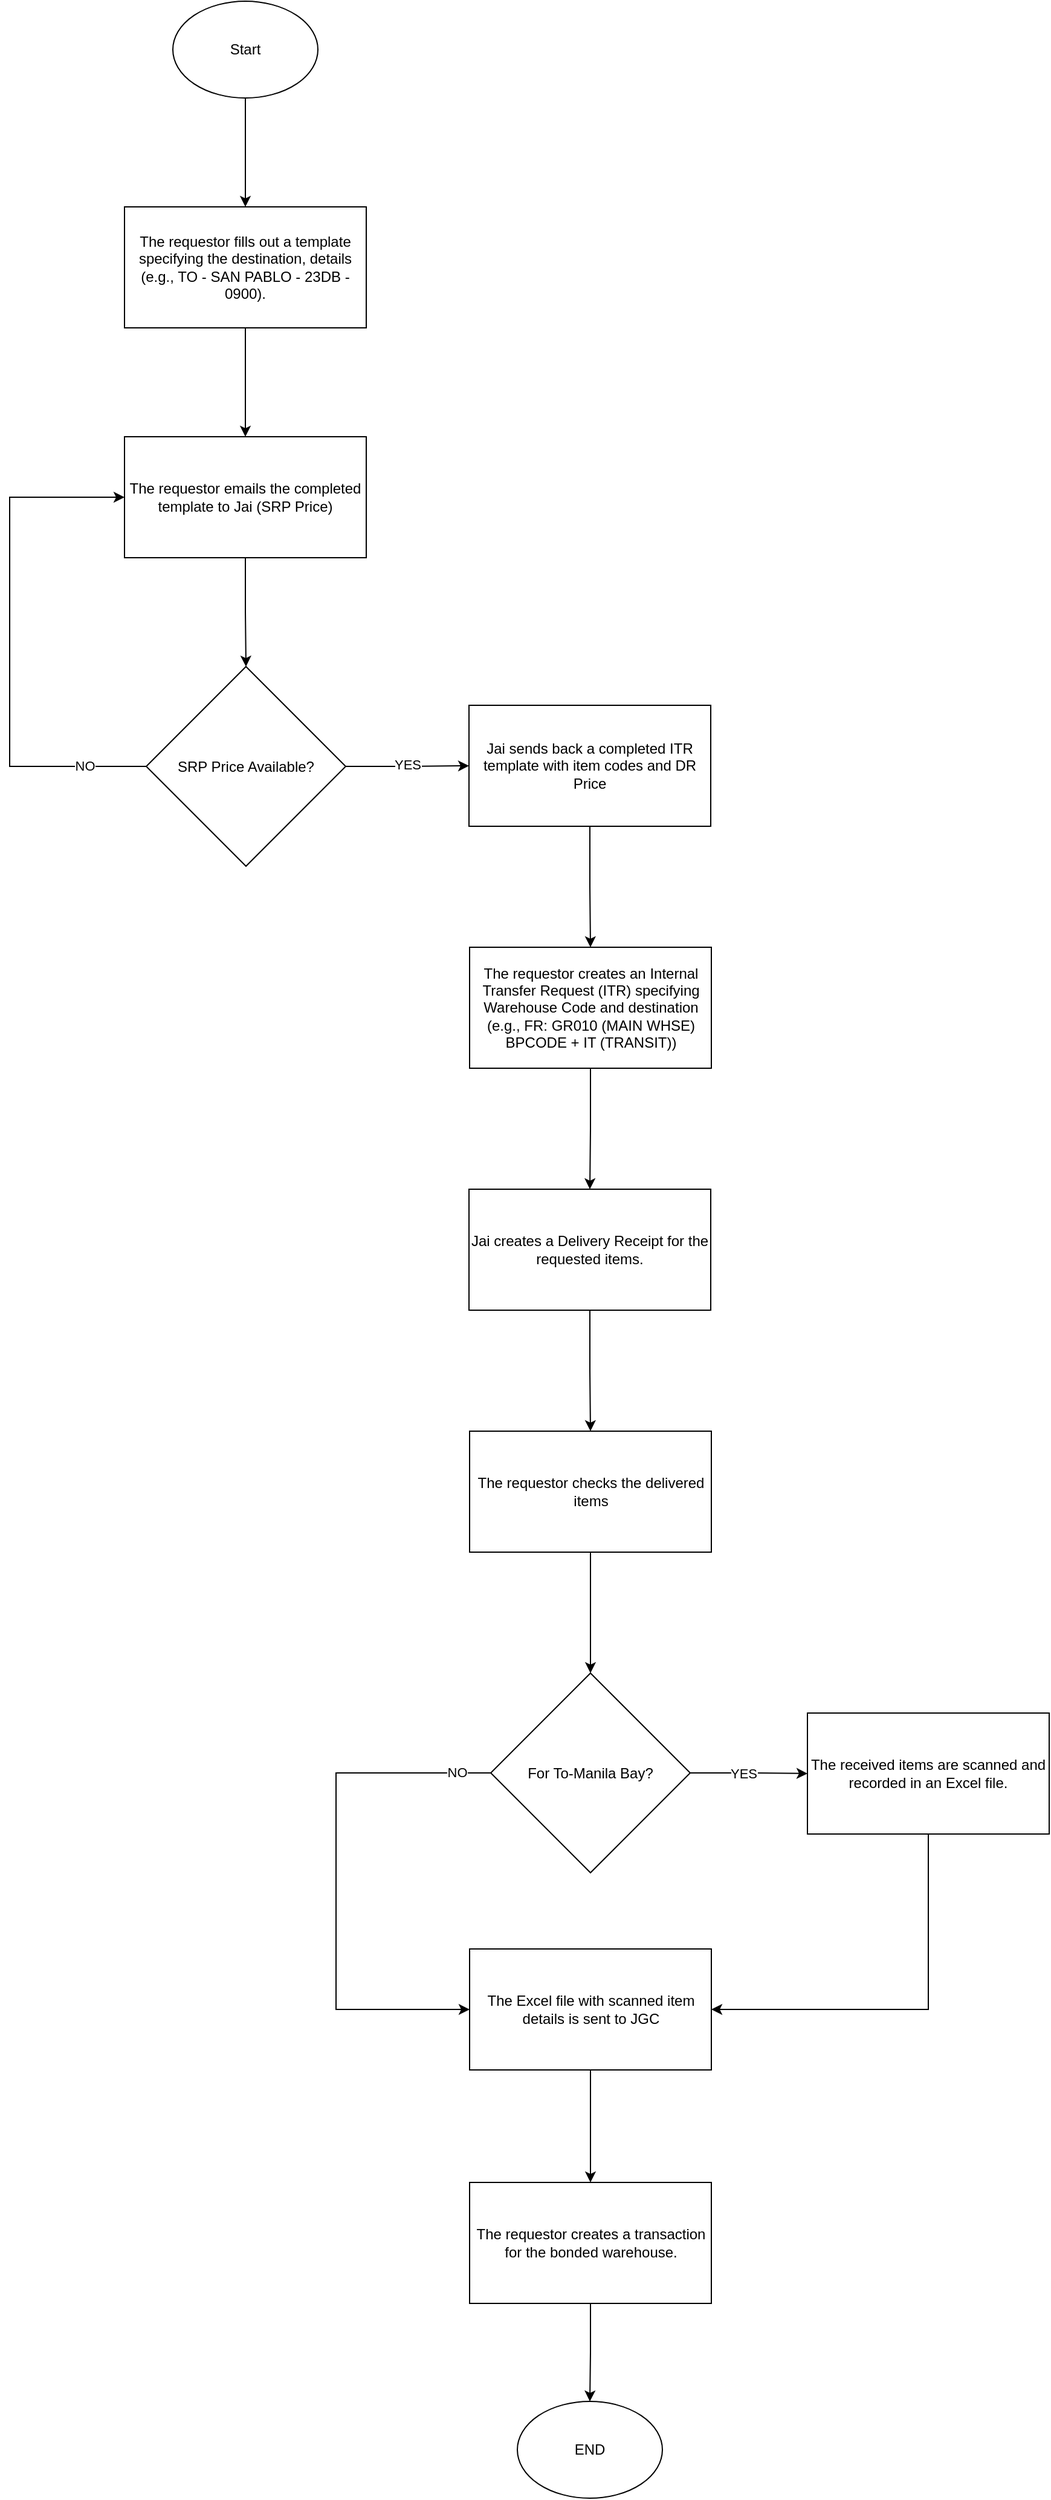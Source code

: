 <mxfile version="24.1.0" type="github">
  <diagram name="Page-1" id="1qkEdXMkKI-1yrRQ7UzB">
    <mxGraphModel dx="1567" dy="591" grid="1" gridSize="10" guides="1" tooltips="1" connect="1" arrows="1" fold="1" page="1" pageScale="1" pageWidth="850" pageHeight="1100" math="0" shadow="0">
      <root>
        <mxCell id="0" />
        <mxCell id="1" parent="0" />
        <mxCell id="x3u99sOY2GqdWA3jhcPP-3" value="" style="edgeStyle=orthogonalEdgeStyle;rounded=0;orthogonalLoop=1;jettySize=auto;html=1;" edge="1" parent="1" source="x3u99sOY2GqdWA3jhcPP-1" target="x3u99sOY2GqdWA3jhcPP-2">
          <mxGeometry relative="1" as="geometry" />
        </mxCell>
        <mxCell id="x3u99sOY2GqdWA3jhcPP-1" value="Start" style="ellipse;whiteSpace=wrap;html=1;" vertex="1" parent="1">
          <mxGeometry x="365" y="80" width="120" height="80" as="geometry" />
        </mxCell>
        <mxCell id="x3u99sOY2GqdWA3jhcPP-5" style="edgeStyle=orthogonalEdgeStyle;rounded=0;orthogonalLoop=1;jettySize=auto;html=1;entryX=0.5;entryY=0;entryDx=0;entryDy=0;" edge="1" parent="1" source="x3u99sOY2GqdWA3jhcPP-2" target="x3u99sOY2GqdWA3jhcPP-4">
          <mxGeometry relative="1" as="geometry" />
        </mxCell>
        <mxCell id="x3u99sOY2GqdWA3jhcPP-2" value="The requestor fills out a template specifying the destination, details (e.g., TO - SAN PABLO - 23DB - 0900)." style="whiteSpace=wrap;html=1;" vertex="1" parent="1">
          <mxGeometry x="325" y="250" width="200" height="100" as="geometry" />
        </mxCell>
        <mxCell id="x3u99sOY2GqdWA3jhcPP-7" value="" style="edgeStyle=orthogonalEdgeStyle;rounded=0;orthogonalLoop=1;jettySize=auto;html=1;" edge="1" parent="1" source="x3u99sOY2GqdWA3jhcPP-4" target="x3u99sOY2GqdWA3jhcPP-6">
          <mxGeometry relative="1" as="geometry" />
        </mxCell>
        <mxCell id="x3u99sOY2GqdWA3jhcPP-4" value="The requestor emails the completed template to Jai (SRP Price)" style="whiteSpace=wrap;html=1;" vertex="1" parent="1">
          <mxGeometry x="325" y="440" width="200" height="100" as="geometry" />
        </mxCell>
        <mxCell id="x3u99sOY2GqdWA3jhcPP-11" style="edgeStyle=orthogonalEdgeStyle;rounded=0;orthogonalLoop=1;jettySize=auto;html=1;entryX=0;entryY=0.5;entryDx=0;entryDy=0;" edge="1" parent="1" source="x3u99sOY2GqdWA3jhcPP-6" target="x3u99sOY2GqdWA3jhcPP-4">
          <mxGeometry relative="1" as="geometry">
            <Array as="points">
              <mxPoint x="230" y="713" />
              <mxPoint x="230" y="490" />
            </Array>
          </mxGeometry>
        </mxCell>
        <mxCell id="x3u99sOY2GqdWA3jhcPP-12" value="NO" style="edgeLabel;html=1;align=center;verticalAlign=middle;resizable=0;points=[];" vertex="1" connectable="0" parent="x3u99sOY2GqdWA3jhcPP-11">
          <mxGeometry x="-0.761" y="-1" relative="1" as="geometry">
            <mxPoint as="offset" />
          </mxGeometry>
        </mxCell>
        <mxCell id="x3u99sOY2GqdWA3jhcPP-29" style="edgeStyle=orthogonalEdgeStyle;rounded=0;orthogonalLoop=1;jettySize=auto;html=1;entryX=0;entryY=0.5;entryDx=0;entryDy=0;" edge="1" parent="1" source="x3u99sOY2GqdWA3jhcPP-6" target="x3u99sOY2GqdWA3jhcPP-8">
          <mxGeometry relative="1" as="geometry" />
        </mxCell>
        <mxCell id="x3u99sOY2GqdWA3jhcPP-30" value="YES" style="edgeLabel;html=1;align=center;verticalAlign=middle;resizable=0;points=[];" vertex="1" connectable="0" parent="x3u99sOY2GqdWA3jhcPP-29">
          <mxGeometry x="0.006" y="1" relative="1" as="geometry">
            <mxPoint as="offset" />
          </mxGeometry>
        </mxCell>
        <mxCell id="x3u99sOY2GqdWA3jhcPP-6" value="SRP Price Available?" style="rhombus;whiteSpace=wrap;html=1;" vertex="1" parent="1">
          <mxGeometry x="343" y="630" width="165" height="165" as="geometry" />
        </mxCell>
        <mxCell id="x3u99sOY2GqdWA3jhcPP-14" style="edgeStyle=orthogonalEdgeStyle;rounded=0;orthogonalLoop=1;jettySize=auto;html=1;entryX=0.5;entryY=0;entryDx=0;entryDy=0;" edge="1" parent="1" source="x3u99sOY2GqdWA3jhcPP-8" target="x3u99sOY2GqdWA3jhcPP-13">
          <mxGeometry relative="1" as="geometry" />
        </mxCell>
        <mxCell id="x3u99sOY2GqdWA3jhcPP-8" value="Jai sends back a completed ITR template with item codes and DR Price" style="whiteSpace=wrap;html=1;" vertex="1" parent="1">
          <mxGeometry x="610" y="662" width="200" height="100" as="geometry" />
        </mxCell>
        <mxCell id="x3u99sOY2GqdWA3jhcPP-16" style="edgeStyle=orthogonalEdgeStyle;rounded=0;orthogonalLoop=1;jettySize=auto;html=1;entryX=0.5;entryY=0;entryDx=0;entryDy=0;" edge="1" parent="1" source="x3u99sOY2GqdWA3jhcPP-13" target="x3u99sOY2GqdWA3jhcPP-15">
          <mxGeometry relative="1" as="geometry" />
        </mxCell>
        <mxCell id="x3u99sOY2GqdWA3jhcPP-13" value="The requestor creates an Internal Transfer Request (ITR) specifying Warehouse Code and destination (e.g.,&amp;nbsp;FR:&lt;span style=&quot;white-space:pre&quot;&gt;&#x9;&lt;/span&gt;GR010 (MAIN WHSE) BPCODE + IT (TRANSIT))" style="whiteSpace=wrap;html=1;" vertex="1" parent="1">
          <mxGeometry x="610.5" y="862" width="200" height="100" as="geometry" />
        </mxCell>
        <mxCell id="x3u99sOY2GqdWA3jhcPP-18" style="edgeStyle=orthogonalEdgeStyle;rounded=0;orthogonalLoop=1;jettySize=auto;html=1;exitX=0.5;exitY=1;exitDx=0;exitDy=0;entryX=0.5;entryY=0;entryDx=0;entryDy=0;" edge="1" parent="1" source="x3u99sOY2GqdWA3jhcPP-15" target="x3u99sOY2GqdWA3jhcPP-17">
          <mxGeometry relative="1" as="geometry" />
        </mxCell>
        <mxCell id="x3u99sOY2GqdWA3jhcPP-15" value="Jai creates a Delivery Receipt for the requested items." style="whiteSpace=wrap;html=1;" vertex="1" parent="1">
          <mxGeometry x="610" y="1062" width="200" height="100" as="geometry" />
        </mxCell>
        <mxCell id="x3u99sOY2GqdWA3jhcPP-28" style="edgeStyle=orthogonalEdgeStyle;rounded=0;orthogonalLoop=1;jettySize=auto;html=1;entryX=0.5;entryY=0;entryDx=0;entryDy=0;" edge="1" parent="1" source="x3u99sOY2GqdWA3jhcPP-17" target="x3u99sOY2GqdWA3jhcPP-27">
          <mxGeometry relative="1" as="geometry" />
        </mxCell>
        <mxCell id="x3u99sOY2GqdWA3jhcPP-17" value="The requestor checks the delivered items" style="whiteSpace=wrap;html=1;" vertex="1" parent="1">
          <mxGeometry x="610.5" y="1262" width="200" height="100" as="geometry" />
        </mxCell>
        <mxCell id="x3u99sOY2GqdWA3jhcPP-22" style="edgeStyle=orthogonalEdgeStyle;rounded=0;orthogonalLoop=1;jettySize=auto;html=1;exitX=0.5;exitY=1;exitDx=0;exitDy=0;entryX=1;entryY=0.5;entryDx=0;entryDy=0;" edge="1" parent="1" source="x3u99sOY2GqdWA3jhcPP-19" target="x3u99sOY2GqdWA3jhcPP-21">
          <mxGeometry relative="1" as="geometry" />
        </mxCell>
        <mxCell id="x3u99sOY2GqdWA3jhcPP-19" value="&lt;div&gt;&lt;span style=&quot;background-color: initial;&quot;&gt;The received items are scanned and recorded in an Excel file.&lt;/span&gt;&lt;br&gt;&lt;/div&gt;" style="whiteSpace=wrap;html=1;" vertex="1" parent="1">
          <mxGeometry x="890" y="1495" width="200" height="100" as="geometry" />
        </mxCell>
        <mxCell id="x3u99sOY2GqdWA3jhcPP-24" style="edgeStyle=orthogonalEdgeStyle;rounded=0;orthogonalLoop=1;jettySize=auto;html=1;" edge="1" parent="1" source="x3u99sOY2GqdWA3jhcPP-21" target="x3u99sOY2GqdWA3jhcPP-23">
          <mxGeometry relative="1" as="geometry" />
        </mxCell>
        <mxCell id="x3u99sOY2GqdWA3jhcPP-21" value="The Excel file with scanned item details is sent to JGC" style="whiteSpace=wrap;html=1;" vertex="1" parent="1">
          <mxGeometry x="610.5" y="1690" width="200" height="100" as="geometry" />
        </mxCell>
        <mxCell id="x3u99sOY2GqdWA3jhcPP-32" style="edgeStyle=orthogonalEdgeStyle;rounded=0;orthogonalLoop=1;jettySize=auto;html=1;exitX=0.5;exitY=1;exitDx=0;exitDy=0;" edge="1" parent="1" source="x3u99sOY2GqdWA3jhcPP-23" target="x3u99sOY2GqdWA3jhcPP-25">
          <mxGeometry relative="1" as="geometry" />
        </mxCell>
        <mxCell id="x3u99sOY2GqdWA3jhcPP-23" value="The requestor creates a transaction for the bonded warehouse." style="whiteSpace=wrap;html=1;" vertex="1" parent="1">
          <mxGeometry x="610.5" y="1883" width="200" height="100" as="geometry" />
        </mxCell>
        <mxCell id="x3u99sOY2GqdWA3jhcPP-25" value="END" style="ellipse;whiteSpace=wrap;html=1;" vertex="1" parent="1">
          <mxGeometry x="650" y="2064" width="120" height="80" as="geometry" />
        </mxCell>
        <mxCell id="x3u99sOY2GqdWA3jhcPP-31" style="edgeStyle=orthogonalEdgeStyle;rounded=0;orthogonalLoop=1;jettySize=auto;html=1;exitX=1;exitY=0.5;exitDx=0;exitDy=0;" edge="1" parent="1" source="x3u99sOY2GqdWA3jhcPP-27" target="x3u99sOY2GqdWA3jhcPP-19">
          <mxGeometry relative="1" as="geometry" />
        </mxCell>
        <mxCell id="x3u99sOY2GqdWA3jhcPP-35" value="YES" style="edgeLabel;html=1;align=center;verticalAlign=middle;resizable=0;points=[];" vertex="1" connectable="0" parent="x3u99sOY2GqdWA3jhcPP-31">
          <mxGeometry x="-0.102" y="-4" relative="1" as="geometry">
            <mxPoint y="-4" as="offset" />
          </mxGeometry>
        </mxCell>
        <mxCell id="x3u99sOY2GqdWA3jhcPP-34" style="edgeStyle=orthogonalEdgeStyle;rounded=0;orthogonalLoop=1;jettySize=auto;html=1;exitX=0;exitY=0.5;exitDx=0;exitDy=0;entryX=0;entryY=0.5;entryDx=0;entryDy=0;" edge="1" parent="1" source="x3u99sOY2GqdWA3jhcPP-27" target="x3u99sOY2GqdWA3jhcPP-21">
          <mxGeometry relative="1" as="geometry">
            <mxPoint x="611" y="1796" as="targetPoint" />
            <Array as="points">
              <mxPoint x="500" y="1545" />
              <mxPoint x="500" y="1740" />
            </Array>
          </mxGeometry>
        </mxCell>
        <mxCell id="x3u99sOY2GqdWA3jhcPP-36" value="NO" style="edgeLabel;html=1;align=center;verticalAlign=middle;resizable=0;points=[];" vertex="1" connectable="0" parent="x3u99sOY2GqdWA3jhcPP-34">
          <mxGeometry x="-0.87" y="-1" relative="1" as="geometry">
            <mxPoint as="offset" />
          </mxGeometry>
        </mxCell>
        <mxCell id="x3u99sOY2GqdWA3jhcPP-27" value="For To-Manila Bay?" style="rhombus;whiteSpace=wrap;html=1;" vertex="1" parent="1">
          <mxGeometry x="628" y="1462" width="165" height="165" as="geometry" />
        </mxCell>
      </root>
    </mxGraphModel>
  </diagram>
</mxfile>
